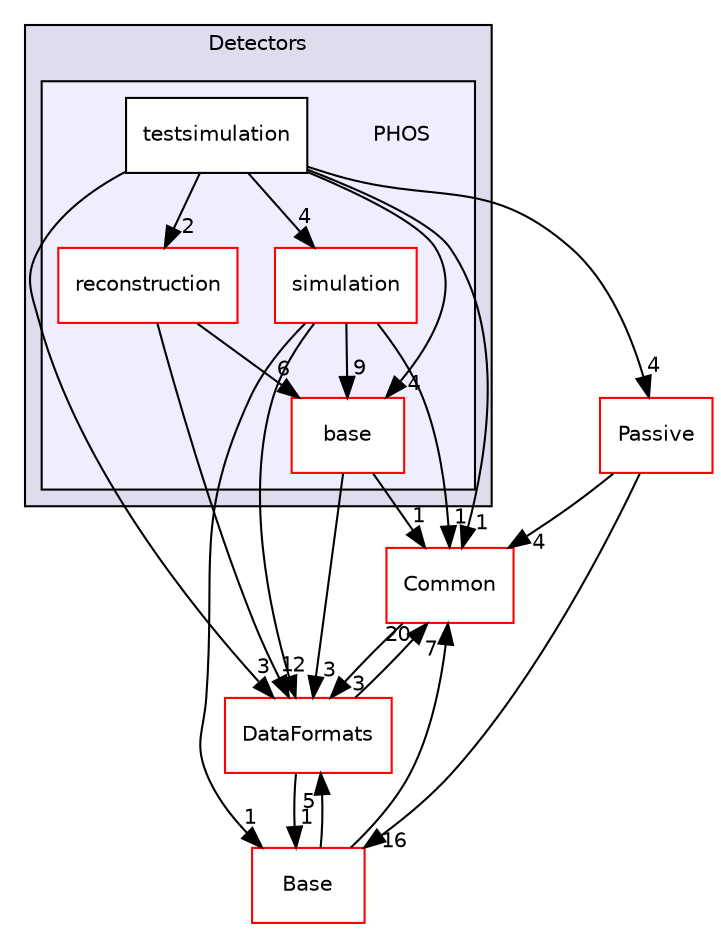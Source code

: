 digraph "/home/travis/build/AliceO2Group/AliceO2/Detectors/PHOS" {
  bgcolor=transparent;
  compound=true
  node [ fontsize="10", fontname="Helvetica"];
  edge [ labelfontsize="10", labelfontname="Helvetica"];
  subgraph clusterdir_051dca18e802f8e9474f2e30d29c04e0 {
    graph [ bgcolor="#ddddee", pencolor="black", label="Detectors" fontname="Helvetica", fontsize="10", URL="dir_051dca18e802f8e9474f2e30d29c04e0.html"]
  subgraph clusterdir_cd3c152a7db0580c86a4c50ad0325149 {
    graph [ bgcolor="#eeeeff", pencolor="black", label="" URL="dir_cd3c152a7db0580c86a4c50ad0325149.html"];
    dir_cd3c152a7db0580c86a4c50ad0325149 [shape=plaintext label="PHOS"];
    dir_fa21b46838f21636bfdcc60e4853f0ed [shape=box label="base" color="red" fillcolor="white" style="filled" URL="dir_fa21b46838f21636bfdcc60e4853f0ed.html"];
    dir_da16e9ad2b18bb132f2d9a9746692e88 [shape=box label="reconstruction" color="red" fillcolor="white" style="filled" URL="dir_da16e9ad2b18bb132f2d9a9746692e88.html"];
    dir_3af9af54da49e799fe4b1df79119dad7 [shape=box label="simulation" color="red" fillcolor="white" style="filled" URL="dir_3af9af54da49e799fe4b1df79119dad7.html"];
    dir_9e3d25d7c257305d9f7be6cf72d34a88 [shape=box label="testsimulation" color="black" fillcolor="white" style="filled" URL="dir_9e3d25d7c257305d9f7be6cf72d34a88.html"];
  }
  }
  dir_4ab6b4cc6a7edbff49100e9123df213f [shape=box label="Common" color="red" URL="dir_4ab6b4cc6a7edbff49100e9123df213f.html"];
  dir_37c90836491b695b472bf98d1be8336b [shape=box label="Base" color="red" URL="dir_37c90836491b695b472bf98d1be8336b.html"];
  dir_f01815b857f9009bea48e2cb39492245 [shape=box label="Passive" color="red" URL="dir_f01815b857f9009bea48e2cb39492245.html"];
  dir_2171f7ec022c5423887b07c69b2f5b48 [shape=box label="DataFormats" color="red" URL="dir_2171f7ec022c5423887b07c69b2f5b48.html"];
  dir_fa21b46838f21636bfdcc60e4853f0ed->dir_4ab6b4cc6a7edbff49100e9123df213f [headlabel="1", labeldistance=1.5 headhref="dir_000226_000016.html"];
  dir_fa21b46838f21636bfdcc60e4853f0ed->dir_2171f7ec022c5423887b07c69b2f5b48 [headlabel="3", labeldistance=1.5 headhref="dir_000226_000056.html"];
  dir_4ab6b4cc6a7edbff49100e9123df213f->dir_2171f7ec022c5423887b07c69b2f5b48 [headlabel="3", labeldistance=1.5 headhref="dir_000016_000056.html"];
  dir_37c90836491b695b472bf98d1be8336b->dir_4ab6b4cc6a7edbff49100e9123df213f [headlabel="7", labeldistance=1.5 headhref="dir_000158_000016.html"];
  dir_37c90836491b695b472bf98d1be8336b->dir_2171f7ec022c5423887b07c69b2f5b48 [headlabel="5", labeldistance=1.5 headhref="dir_000158_000056.html"];
  dir_3af9af54da49e799fe4b1df79119dad7->dir_fa21b46838f21636bfdcc60e4853f0ed [headlabel="9", labeldistance=1.5 headhref="dir_000184_000226.html"];
  dir_3af9af54da49e799fe4b1df79119dad7->dir_4ab6b4cc6a7edbff49100e9123df213f [headlabel="1", labeldistance=1.5 headhref="dir_000184_000016.html"];
  dir_3af9af54da49e799fe4b1df79119dad7->dir_37c90836491b695b472bf98d1be8336b [headlabel="1", labeldistance=1.5 headhref="dir_000184_000158.html"];
  dir_3af9af54da49e799fe4b1df79119dad7->dir_2171f7ec022c5423887b07c69b2f5b48 [headlabel="2", labeldistance=1.5 headhref="dir_000184_000056.html"];
  dir_9e3d25d7c257305d9f7be6cf72d34a88->dir_fa21b46838f21636bfdcc60e4853f0ed [headlabel="4", labeldistance=1.5 headhref="dir_000338_000226.html"];
  dir_9e3d25d7c257305d9f7be6cf72d34a88->dir_4ab6b4cc6a7edbff49100e9123df213f [headlabel="1", labeldistance=1.5 headhref="dir_000338_000016.html"];
  dir_9e3d25d7c257305d9f7be6cf72d34a88->dir_3af9af54da49e799fe4b1df79119dad7 [headlabel="4", labeldistance=1.5 headhref="dir_000338_000184.html"];
  dir_9e3d25d7c257305d9f7be6cf72d34a88->dir_da16e9ad2b18bb132f2d9a9746692e88 [headlabel="2", labeldistance=1.5 headhref="dir_000338_000083.html"];
  dir_9e3d25d7c257305d9f7be6cf72d34a88->dir_f01815b857f9009bea48e2cb39492245 [headlabel="4", labeldistance=1.5 headhref="dir_000338_000333.html"];
  dir_9e3d25d7c257305d9f7be6cf72d34a88->dir_2171f7ec022c5423887b07c69b2f5b48 [headlabel="3", labeldistance=1.5 headhref="dir_000338_000056.html"];
  dir_da16e9ad2b18bb132f2d9a9746692e88->dir_fa21b46838f21636bfdcc60e4853f0ed [headlabel="6", labeldistance=1.5 headhref="dir_000083_000226.html"];
  dir_da16e9ad2b18bb132f2d9a9746692e88->dir_2171f7ec022c5423887b07c69b2f5b48 [headlabel="1", labeldistance=1.5 headhref="dir_000083_000056.html"];
  dir_f01815b857f9009bea48e2cb39492245->dir_4ab6b4cc6a7edbff49100e9123df213f [headlabel="4", labeldistance=1.5 headhref="dir_000333_000016.html"];
  dir_f01815b857f9009bea48e2cb39492245->dir_37c90836491b695b472bf98d1be8336b [headlabel="16", labeldistance=1.5 headhref="dir_000333_000158.html"];
  dir_2171f7ec022c5423887b07c69b2f5b48->dir_4ab6b4cc6a7edbff49100e9123df213f [headlabel="20", labeldistance=1.5 headhref="dir_000056_000016.html"];
  dir_2171f7ec022c5423887b07c69b2f5b48->dir_37c90836491b695b472bf98d1be8336b [headlabel="1", labeldistance=1.5 headhref="dir_000056_000158.html"];
}
